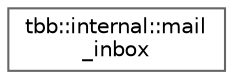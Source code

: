 digraph "类继承关系图"
{
 // LATEX_PDF_SIZE
  bgcolor="transparent";
  edge [fontname=Helvetica,fontsize=10,labelfontname=Helvetica,labelfontsize=10];
  node [fontname=Helvetica,fontsize=10,shape=box,height=0.2,width=0.4];
  rankdir="LR";
  Node0 [id="Node000000",label="tbb::internal::mail\l_inbox",height=0.2,width=0.4,color="grey40", fillcolor="white", style="filled",URL="$classtbb_1_1internal_1_1mail__inbox.html",tooltip="Class representing source of mail."];
}
